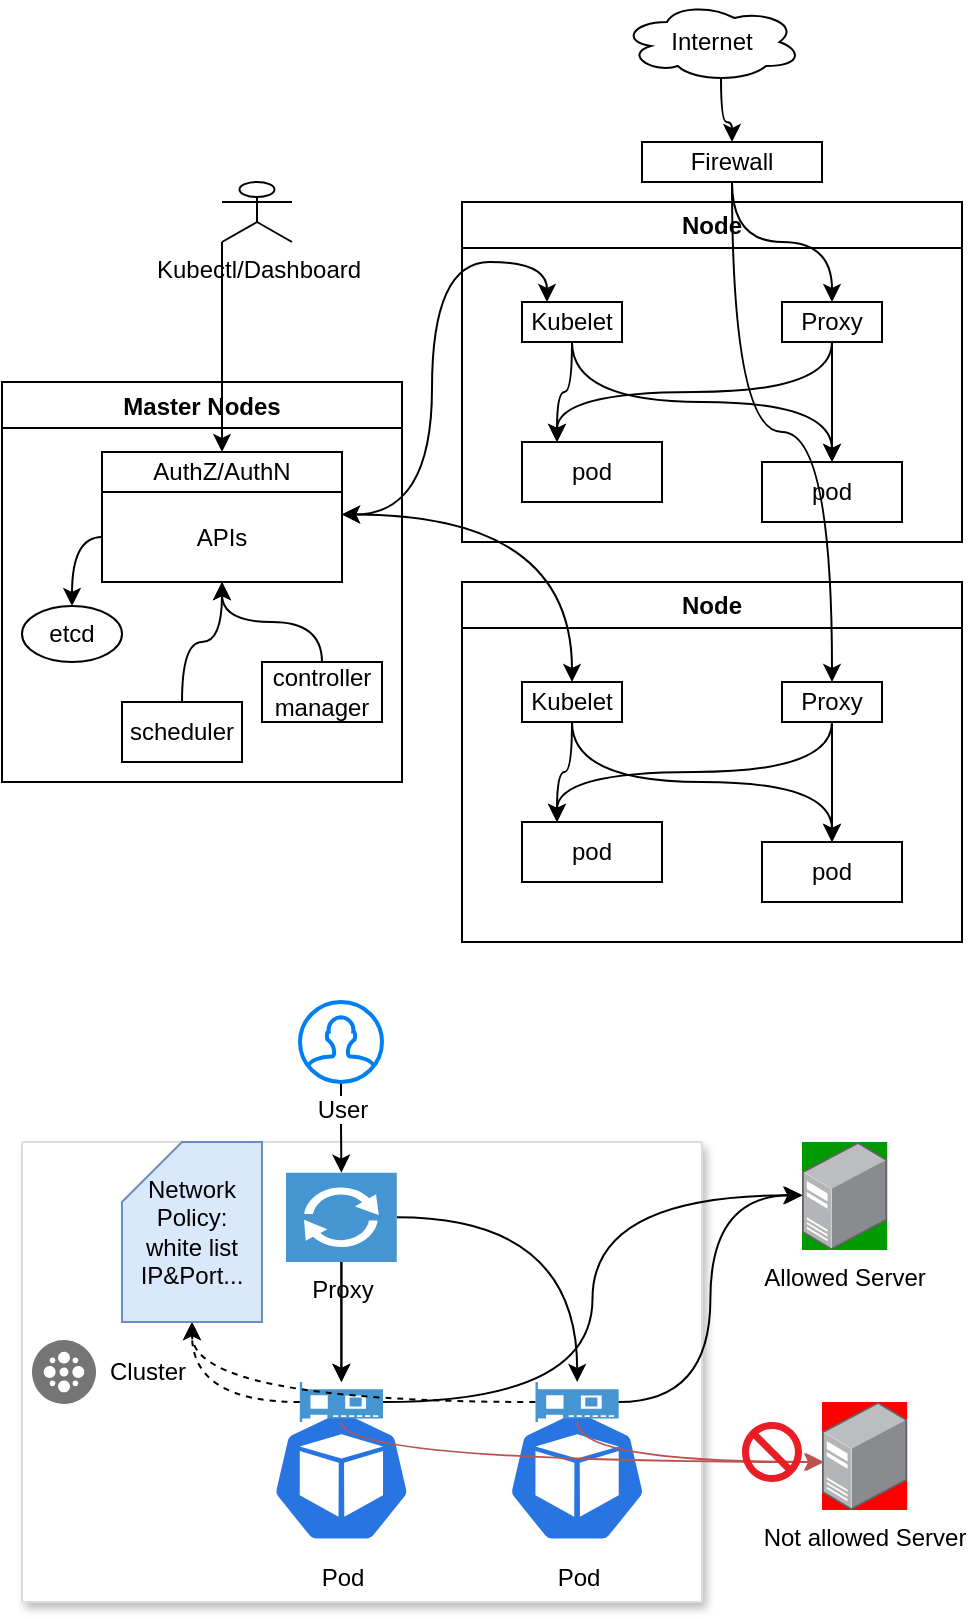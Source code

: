 <mxfile version="22.1.2" type="device">
  <diagram id="23iRSUPoRavnBvh4doch" name="Page-1">
    <mxGraphModel dx="1607" dy="1665" grid="1" gridSize="10" guides="1" tooltips="1" connect="1" arrows="1" fold="1" page="1" pageScale="1" pageWidth="827" pageHeight="1169" math="0" shadow="0">
      <root>
        <mxCell id="0" />
        <mxCell id="1" parent="0" />
        <mxCell id="4" value="Node" style="swimlane;whiteSpace=wrap;html=1;" parent="1" vertex="1">
          <mxGeometry x="60" y="50" width="250" height="170" as="geometry" />
        </mxCell>
        <mxCell id="11" style="edgeStyle=orthogonalEdgeStyle;orthogonalLoop=1;jettySize=auto;html=1;exitX=0.5;exitY=1;exitDx=0;exitDy=0;entryX=0.25;entryY=0;entryDx=0;entryDy=0;curved=1;" parent="4" source="5" target="8" edge="1">
          <mxGeometry relative="1" as="geometry" />
        </mxCell>
        <mxCell id="12" style="edgeStyle=orthogonalEdgeStyle;orthogonalLoop=1;jettySize=auto;html=1;exitX=0.5;exitY=1;exitDx=0;exitDy=0;curved=1;" parent="4" source="5" target="9" edge="1">
          <mxGeometry relative="1" as="geometry" />
        </mxCell>
        <mxCell id="5" value="Kubelet" style="rounded=0;whiteSpace=wrap;html=1;" parent="4" vertex="1">
          <mxGeometry x="30" y="50" width="50" height="20" as="geometry" />
        </mxCell>
        <mxCell id="13" style="edgeStyle=orthogonalEdgeStyle;curved=1;orthogonalLoop=1;jettySize=auto;html=1;exitX=0.5;exitY=1;exitDx=0;exitDy=0;entryX=0.25;entryY=0;entryDx=0;entryDy=0;" parent="4" source="7" target="8" edge="1">
          <mxGeometry relative="1" as="geometry" />
        </mxCell>
        <mxCell id="14" style="edgeStyle=orthogonalEdgeStyle;curved=1;orthogonalLoop=1;jettySize=auto;html=1;exitX=0.5;exitY=1;exitDx=0;exitDy=0;entryX=0.5;entryY=0;entryDx=0;entryDy=0;" parent="4" source="7" target="9" edge="1">
          <mxGeometry relative="1" as="geometry" />
        </mxCell>
        <mxCell id="7" value="Proxy" style="rounded=0;whiteSpace=wrap;html=1;" parent="4" vertex="1">
          <mxGeometry x="160" y="50" width="50" height="20" as="geometry" />
        </mxCell>
        <mxCell id="8" value="pod" style="rounded=0;whiteSpace=wrap;html=1;" parent="4" vertex="1">
          <mxGeometry x="30" y="120" width="70" height="30" as="geometry" />
        </mxCell>
        <mxCell id="9" value="pod" style="rounded=0;whiteSpace=wrap;html=1;" parent="4" vertex="1">
          <mxGeometry x="150" y="130" width="70" height="30" as="geometry" />
        </mxCell>
        <mxCell id="15" value="Node" style="swimlane;whiteSpace=wrap;html=1;" parent="1" vertex="1">
          <mxGeometry x="60" y="240" width="250" height="180" as="geometry" />
        </mxCell>
        <mxCell id="16" style="edgeStyle=orthogonalEdgeStyle;orthogonalLoop=1;jettySize=auto;html=1;exitX=0.5;exitY=1;exitDx=0;exitDy=0;entryX=0.25;entryY=0;entryDx=0;entryDy=0;curved=1;" parent="15" source="18" target="22" edge="1">
          <mxGeometry relative="1" as="geometry" />
        </mxCell>
        <mxCell id="17" style="edgeStyle=orthogonalEdgeStyle;orthogonalLoop=1;jettySize=auto;html=1;exitX=0.5;exitY=1;exitDx=0;exitDy=0;curved=1;" parent="15" source="18" target="23" edge="1">
          <mxGeometry relative="1" as="geometry" />
        </mxCell>
        <mxCell id="18" value="Kubelet" style="rounded=0;whiteSpace=wrap;html=1;" parent="15" vertex="1">
          <mxGeometry x="30" y="50" width="50" height="20" as="geometry" />
        </mxCell>
        <mxCell id="19" style="edgeStyle=orthogonalEdgeStyle;curved=1;orthogonalLoop=1;jettySize=auto;html=1;exitX=0.5;exitY=1;exitDx=0;exitDy=0;entryX=0.25;entryY=0;entryDx=0;entryDy=0;" parent="15" source="21" target="22" edge="1">
          <mxGeometry relative="1" as="geometry" />
        </mxCell>
        <mxCell id="20" style="edgeStyle=orthogonalEdgeStyle;curved=1;orthogonalLoop=1;jettySize=auto;html=1;exitX=0.5;exitY=1;exitDx=0;exitDy=0;entryX=0.5;entryY=0;entryDx=0;entryDy=0;" parent="15" source="21" target="23" edge="1">
          <mxGeometry relative="1" as="geometry" />
        </mxCell>
        <mxCell id="21" value="Proxy" style="rounded=0;whiteSpace=wrap;html=1;" parent="15" vertex="1">
          <mxGeometry x="160" y="50" width="50" height="20" as="geometry" />
        </mxCell>
        <mxCell id="22" value="pod" style="rounded=0;whiteSpace=wrap;html=1;" parent="15" vertex="1">
          <mxGeometry x="30" y="120" width="70" height="30" as="geometry" />
        </mxCell>
        <mxCell id="23" value="pod" style="rounded=0;whiteSpace=wrap;html=1;" parent="15" vertex="1">
          <mxGeometry x="150" y="130" width="70" height="30" as="geometry" />
        </mxCell>
        <mxCell id="25" value="Master Nodes" style="swimlane;" parent="1" vertex="1">
          <mxGeometry x="-170" y="140" width="200" height="200" as="geometry" />
        </mxCell>
        <mxCell id="35" style="edgeStyle=orthogonalEdgeStyle;curved=1;orthogonalLoop=1;jettySize=auto;html=1;exitX=0;exitY=0.5;exitDx=0;exitDy=0;entryX=0.5;entryY=0;entryDx=0;entryDy=0;" parent="25" source="26" target="29" edge="1">
          <mxGeometry relative="1" as="geometry" />
        </mxCell>
        <mxCell id="26" value="APIs&lt;br&gt;" style="rounded=0;whiteSpace=wrap;html=1;" parent="25" vertex="1">
          <mxGeometry x="50" y="55" width="120" height="45" as="geometry" />
        </mxCell>
        <mxCell id="27" value="AuthZ/AuthN" style="rounded=0;whiteSpace=wrap;html=1;" parent="25" vertex="1">
          <mxGeometry x="50" y="35" width="120" height="20" as="geometry" />
        </mxCell>
        <mxCell id="29" value="etcd" style="ellipse;whiteSpace=wrap;html=1;" parent="25" vertex="1">
          <mxGeometry x="10" y="112" width="50" height="28" as="geometry" />
        </mxCell>
        <mxCell id="39" style="edgeStyle=orthogonalEdgeStyle;curved=1;orthogonalLoop=1;jettySize=auto;html=1;exitX=0.5;exitY=0;exitDx=0;exitDy=0;entryX=0.5;entryY=1;entryDx=0;entryDy=0;" parent="25" source="31" target="26" edge="1">
          <mxGeometry relative="1" as="geometry" />
        </mxCell>
        <mxCell id="31" value="scheduler" style="rounded=0;whiteSpace=wrap;html=1;" parent="25" vertex="1">
          <mxGeometry x="60" y="160" width="60" height="30" as="geometry" />
        </mxCell>
        <mxCell id="38" style="edgeStyle=orthogonalEdgeStyle;curved=1;orthogonalLoop=1;jettySize=auto;html=1;exitX=0.5;exitY=0;exitDx=0;exitDy=0;entryX=0.5;entryY=1;entryDx=0;entryDy=0;" parent="25" source="32" target="26" edge="1">
          <mxGeometry relative="1" as="geometry" />
        </mxCell>
        <mxCell id="32" value="controller manager" style="rounded=0;whiteSpace=wrap;html=1;" parent="25" vertex="1">
          <mxGeometry x="130" y="140" width="60" height="30" as="geometry" />
        </mxCell>
        <mxCell id="42" style="edgeStyle=orthogonalEdgeStyle;curved=1;orthogonalLoop=1;jettySize=auto;html=1;exitX=0;exitY=1;exitDx=0;exitDy=0;exitPerimeter=0;" parent="1" source="40" target="27" edge="1">
          <mxGeometry relative="1" as="geometry" />
        </mxCell>
        <mxCell id="40" value="Kubectl/Dashboard" style="shape=umlActor;verticalLabelPosition=bottom;verticalAlign=top;html=1;outlineConnect=0;" parent="1" vertex="1">
          <mxGeometry x="-60" y="40" width="35" height="30" as="geometry" />
        </mxCell>
        <mxCell id="43" style="edgeStyle=orthogonalEdgeStyle;curved=1;orthogonalLoop=1;jettySize=auto;html=1;exitX=1;exitY=0.25;exitDx=0;exitDy=0;entryX=0.25;entryY=0;entryDx=0;entryDy=0;startArrow=classic;startFill=1;" parent="1" source="26" target="5" edge="1">
          <mxGeometry relative="1" as="geometry" />
        </mxCell>
        <mxCell id="44" style="edgeStyle=orthogonalEdgeStyle;curved=1;orthogonalLoop=1;jettySize=auto;html=1;exitX=1;exitY=0.25;exitDx=0;exitDy=0;entryX=0.5;entryY=0;entryDx=0;entryDy=0;startArrow=classic;startFill=1;" parent="1" source="26" target="18" edge="1">
          <mxGeometry relative="1" as="geometry" />
        </mxCell>
        <mxCell id="49" style="edgeStyle=orthogonalEdgeStyle;curved=1;orthogonalLoop=1;jettySize=auto;html=1;exitX=0.5;exitY=1;exitDx=0;exitDy=0;entryX=0.5;entryY=0;entryDx=0;entryDy=0;startArrow=none;startFill=0;" parent="1" source="45" target="7" edge="1">
          <mxGeometry relative="1" as="geometry" />
        </mxCell>
        <mxCell id="50" style="edgeStyle=orthogonalEdgeStyle;curved=1;orthogonalLoop=1;jettySize=auto;html=1;exitX=0.5;exitY=1;exitDx=0;exitDy=0;entryX=0.5;entryY=0;entryDx=0;entryDy=0;startArrow=none;startFill=0;" parent="1" source="45" target="21" edge="1">
          <mxGeometry relative="1" as="geometry" />
        </mxCell>
        <mxCell id="45" value="Firewall" style="rounded=0;whiteSpace=wrap;html=1;" parent="1" vertex="1">
          <mxGeometry x="150" y="20" width="90" height="20" as="geometry" />
        </mxCell>
        <mxCell id="48" style="edgeStyle=orthogonalEdgeStyle;curved=1;orthogonalLoop=1;jettySize=auto;html=1;exitX=0.55;exitY=0.95;exitDx=0;exitDy=0;exitPerimeter=0;startArrow=none;startFill=0;" parent="1" source="46" target="45" edge="1">
          <mxGeometry relative="1" as="geometry" />
        </mxCell>
        <mxCell id="46" value="Internet" style="ellipse;shape=cloud;whiteSpace=wrap;html=1;" parent="1" vertex="1">
          <mxGeometry x="140" y="-50" width="90" height="40" as="geometry" />
        </mxCell>
        <mxCell id="51" value="" style="strokeColor=#dddddd;shadow=1;strokeWidth=1;rounded=1;absoluteArcSize=1;arcSize=2;" parent="1" vertex="1">
          <mxGeometry x="-160" y="520" width="340" height="230" as="geometry" />
        </mxCell>
        <mxCell id="52" value="Cluster" style="sketch=0;dashed=0;connectable=0;html=1;fillColor=#757575;strokeColor=none;shape=mxgraph.gcp2.cluster;part=1;labelPosition=right;verticalLabelPosition=middle;align=left;verticalAlign=middle;spacingLeft=5;fontSize=12;" parent="51" vertex="1">
          <mxGeometry y="0.5" width="32" height="32" relative="1" as="geometry">
            <mxPoint x="5" y="-16" as="offset" />
          </mxGeometry>
        </mxCell>
        <mxCell id="53" value="Pod" style="sketch=0;html=1;dashed=0;whitespace=wrap;fillColor=#2875E2;strokeColor=#ffffff;points=[[0.005,0.63,0],[0.1,0.2,0],[0.9,0.2,0],[0.5,0,0],[0.995,0.63,0],[0.72,0.99,0],[0.5,1,0],[0.28,0.99,0]];verticalLabelPosition=bottom;align=center;verticalAlign=top;shape=mxgraph.kubernetes.icon;prIcon=pod" parent="51" vertex="1">
          <mxGeometry x="242.854" y="129.997" width="69.388" height="73.6" as="geometry" />
        </mxCell>
        <mxCell id="54" value="Pod" style="sketch=0;html=1;dashed=0;whitespace=wrap;fillColor=#2875E2;strokeColor=#ffffff;points=[[0.005,0.63,0],[0.1,0.2,0],[0.9,0.2,0],[0.5,0,0],[0.995,0.63,0],[0.72,0.99,0],[0.5,1,0],[0.28,0.99,0]];verticalLabelPosition=bottom;align=center;verticalAlign=top;shape=mxgraph.kubernetes.icon;prIcon=pod" parent="51" vertex="1">
          <mxGeometry x="125.006" y="130" width="69.388" height="73.6" as="geometry" />
        </mxCell>
        <mxCell id="71" style="edgeStyle=orthogonalEdgeStyle;curved=1;orthogonalLoop=1;jettySize=auto;html=1;startArrow=none;startFill=0;" parent="51" source="67" target="70" edge="1">
          <mxGeometry relative="1" as="geometry" />
        </mxCell>
        <mxCell id="76" style="edgeStyle=orthogonalEdgeStyle;curved=1;orthogonalLoop=1;jettySize=auto;html=1;startArrow=none;startFill=0;" parent="51" source="67" target="68" edge="1">
          <mxGeometry relative="1" as="geometry" />
        </mxCell>
        <mxCell id="Mmas0YNW4Zt7Hy3NWD4J-83" value="" style="edgeStyle=orthogonalEdgeStyle;rounded=0;orthogonalLoop=1;jettySize=auto;html=1;" edge="1" parent="51" source="67" target="68">
          <mxGeometry relative="1" as="geometry" />
        </mxCell>
        <mxCell id="67" value="Proxy&lt;br&gt;" style="pointerEvents=1;shadow=0;dashed=0;html=1;strokeColor=none;fillColor=#4495D1;labelPosition=center;verticalLabelPosition=bottom;verticalAlign=top;align=center;outlineConnect=0;shape=mxgraph.veeam.2d.proxy;" parent="51" vertex="1">
          <mxGeometry x="132.017" y="15.33" width="55.371" height="44.67" as="geometry" />
        </mxCell>
        <mxCell id="81" style="edgeStyle=orthogonalEdgeStyle;curved=1;orthogonalLoop=1;jettySize=auto;html=1;entryX=0.5;entryY=1;entryDx=0;entryDy=0;entryPerimeter=0;startArrow=none;startFill=0;dashed=1;" parent="51" source="68" target="79" edge="1">
          <mxGeometry relative="1" as="geometry" />
        </mxCell>
        <mxCell id="68" value="" style="pointerEvents=1;shadow=0;dashed=0;html=1;strokeColor=none;fillColor=#4495D1;labelPosition=center;verticalLabelPosition=bottom;verticalAlign=top;align=center;outlineConnect=0;shape=mxgraph.veeam.2d.network_card;" parent="51" vertex="1">
          <mxGeometry x="138.914" y="120" width="41.577" height="20" as="geometry" />
        </mxCell>
        <mxCell id="82" style="edgeStyle=orthogonalEdgeStyle;curved=1;orthogonalLoop=1;jettySize=auto;html=1;entryX=0.5;entryY=1;entryDx=0;entryDy=0;entryPerimeter=0;dashed=1;startArrow=none;startFill=0;" parent="51" source="70" target="79" edge="1">
          <mxGeometry relative="1" as="geometry" />
        </mxCell>
        <mxCell id="70" value="" style="pointerEvents=1;shadow=0;dashed=0;html=1;strokeColor=none;fillColor=#4495D1;labelPosition=center;verticalLabelPosition=bottom;verticalAlign=top;align=center;outlineConnect=0;shape=mxgraph.veeam.2d.network_card;" parent="51" vertex="1">
          <mxGeometry x="256.758" y="120" width="41.577" height="20" as="geometry" />
        </mxCell>
        <mxCell id="79" value="Network Policy:&lt;br&gt;white list IP&amp;amp;Port..." style="shape=card;whiteSpace=wrap;html=1;fillColor=#dae8fc;strokeColor=#6c8ebf;" parent="51" vertex="1">
          <mxGeometry x="50" width="70" height="90" as="geometry" />
        </mxCell>
        <mxCell id="Mmas0YNW4Zt7Hy3NWD4J-86" style="edgeStyle=orthogonalEdgeStyle;rounded=0;orthogonalLoop=1;jettySize=auto;html=1;" edge="1" parent="1" source="Mmas0YNW4Zt7Hy3NWD4J-84" target="67">
          <mxGeometry relative="1" as="geometry" />
        </mxCell>
        <mxCell id="Mmas0YNW4Zt7Hy3NWD4J-84" value="User" style="html=1;verticalLabelPosition=bottom;align=center;labelBackgroundColor=#ffffff;verticalAlign=top;strokeWidth=2;strokeColor=#0080F0;shadow=0;dashed=0;shape=mxgraph.ios7.icons.user;" vertex="1" parent="1">
          <mxGeometry x="-21" y="450" width="41" height="40" as="geometry" />
        </mxCell>
        <mxCell id="Mmas0YNW4Zt7Hy3NWD4J-87" value="Allowed Server" style="image;points=[];aspect=fixed;html=1;align=center;shadow=0;dashed=0;image=img/lib/allied_telesis/computer_and_terminals/Server_Desktop.svg;imageBackground=#009900;" vertex="1" parent="1">
          <mxGeometry x="230" y="520" width="42.6" height="54" as="geometry" />
        </mxCell>
        <mxCell id="Mmas0YNW4Zt7Hy3NWD4J-88" style="edgeStyle=orthogonalEdgeStyle;orthogonalLoop=1;jettySize=auto;html=1;entryX=-0.008;entryY=0.494;entryDx=0;entryDy=0;entryPerimeter=0;curved=1;" edge="1" parent="1" source="68" target="Mmas0YNW4Zt7Hy3NWD4J-87">
          <mxGeometry relative="1" as="geometry" />
        </mxCell>
        <mxCell id="Mmas0YNW4Zt7Hy3NWD4J-89" style="edgeStyle=orthogonalEdgeStyle;orthogonalLoop=1;jettySize=auto;html=1;entryX=0.008;entryY=0.494;entryDx=0;entryDy=0;entryPerimeter=0;curved=1;" edge="1" parent="1" source="70" target="Mmas0YNW4Zt7Hy3NWD4J-87">
          <mxGeometry relative="1" as="geometry" />
        </mxCell>
        <mxCell id="Mmas0YNW4Zt7Hy3NWD4J-90" value="Not allowed Server" style="image;points=[];aspect=fixed;html=1;align=center;shadow=0;dashed=0;image=img/lib/allied_telesis/computer_and_terminals/Server_Desktop.svg;imageBackground=#FF0000;" vertex="1" parent="1">
          <mxGeometry x="240" y="650" width="42.6" height="54" as="geometry" />
        </mxCell>
        <mxCell id="Mmas0YNW4Zt7Hy3NWD4J-93" style="edgeStyle=orthogonalEdgeStyle;orthogonalLoop=1;jettySize=auto;html=1;entryX=0.023;entryY=0.556;entryDx=0;entryDy=0;entryPerimeter=0;curved=1;fillColor=#f8cecc;strokeColor=#b85450;" edge="1" parent="1" source="70" target="Mmas0YNW4Zt7Hy3NWD4J-90">
          <mxGeometry relative="1" as="geometry">
            <Array as="points">
              <mxPoint x="118" y="680" />
            </Array>
          </mxGeometry>
        </mxCell>
        <mxCell id="Mmas0YNW4Zt7Hy3NWD4J-94" style="edgeStyle=orthogonalEdgeStyle;orthogonalLoop=1;jettySize=auto;html=1;curved=1;fillColor=#f8cecc;strokeColor=#b85450;" edge="1" parent="1" source="68" target="Mmas0YNW4Zt7Hy3NWD4J-90">
          <mxGeometry relative="1" as="geometry">
            <Array as="points">
              <mxPoint y="680" />
            </Array>
          </mxGeometry>
        </mxCell>
        <mxCell id="Mmas0YNW4Zt7Hy3NWD4J-95" value="" style="sketch=0;aspect=fixed;pointerEvents=1;shadow=0;dashed=0;html=1;strokeColor=none;labelPosition=center;verticalLabelPosition=bottom;verticalAlign=top;align=center;shape=mxgraph.mscae.enterprise.not_allowed;fillColor=#EA1C24;" vertex="1" parent="1">
          <mxGeometry x="200" y="660" width="30" height="30" as="geometry" />
        </mxCell>
      </root>
    </mxGraphModel>
  </diagram>
</mxfile>
